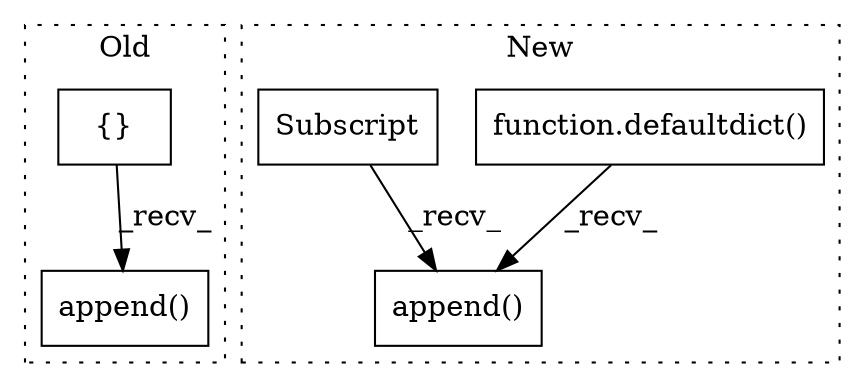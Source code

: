 digraph G {
subgraph cluster0 {
1 [label="append()" a="75" s="3608,3653" l="18,1" shape="box"];
3 [label="{}" a="59" s="3414,3460" l="1,0" shape="box"];
label = "Old";
style="dotted";
}
subgraph cluster1 {
2 [label="function.defaultdict()" a="75" s="3673,3689" l="12,1" shape="box"];
4 [label="append()" a="75" s="3821,3860" l="27,1" shape="box"];
5 [label="Subscript" a="63" s="3821,0" l="19,0" shape="box"];
label = "New";
style="dotted";
}
2 -> 4 [label="_recv_"];
3 -> 1 [label="_recv_"];
5 -> 4 [label="_recv_"];
}